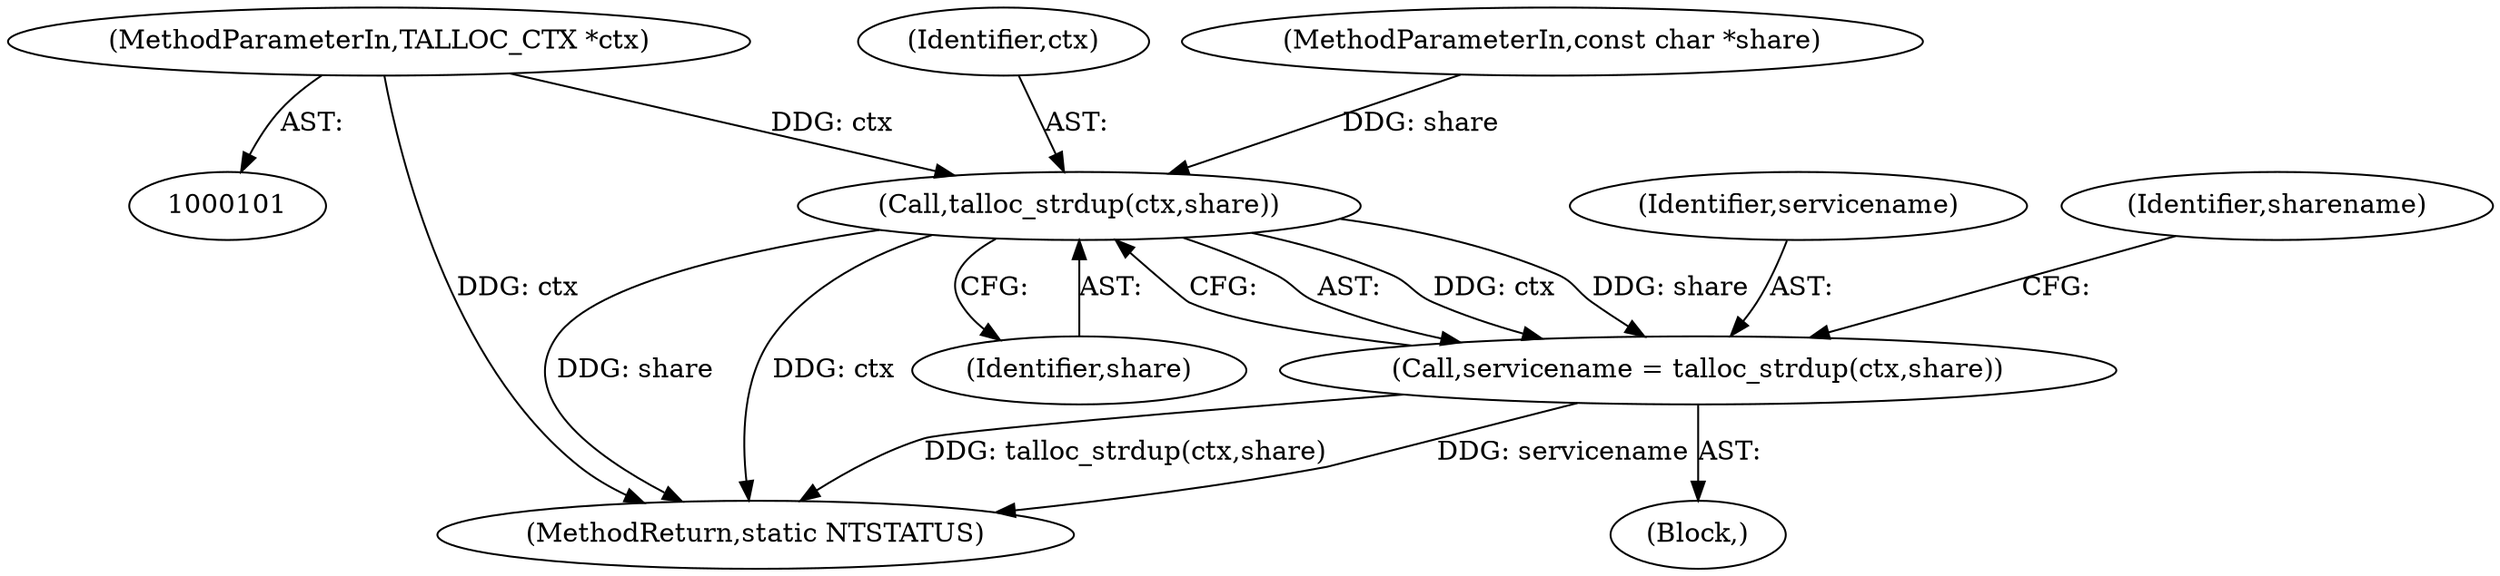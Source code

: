 digraph "0_samba_d724f835acb9f4886c0001af32cd325dbbf1f895@pointer" {
"1000102" [label="(MethodParameterIn,TALLOC_CTX *ctx)"];
"1000142" [label="(Call,talloc_strdup(ctx,share))"];
"1000140" [label="(Call,servicename = talloc_strdup(ctx,share))"];
"1000143" [label="(Identifier,ctx)"];
"1000141" [label="(Identifier,servicename)"];
"1000102" [label="(MethodParameterIn,TALLOC_CTX *ctx)"];
"1000140" [label="(Call,servicename = talloc_strdup(ctx,share))"];
"1000104" [label="(MethodParameterIn,const char *share)"];
"1000142" [label="(Call,talloc_strdup(ctx,share))"];
"1000112" [label="(Block,)"];
"1000146" [label="(Identifier,sharename)"];
"1000173" [label="(MethodReturn,static NTSTATUS)"];
"1000144" [label="(Identifier,share)"];
"1000102" -> "1000101"  [label="AST: "];
"1000102" -> "1000173"  [label="DDG: ctx"];
"1000102" -> "1000142"  [label="DDG: ctx"];
"1000142" -> "1000140"  [label="AST: "];
"1000142" -> "1000144"  [label="CFG: "];
"1000143" -> "1000142"  [label="AST: "];
"1000144" -> "1000142"  [label="AST: "];
"1000140" -> "1000142"  [label="CFG: "];
"1000142" -> "1000173"  [label="DDG: share"];
"1000142" -> "1000173"  [label="DDG: ctx"];
"1000142" -> "1000140"  [label="DDG: ctx"];
"1000142" -> "1000140"  [label="DDG: share"];
"1000104" -> "1000142"  [label="DDG: share"];
"1000140" -> "1000112"  [label="AST: "];
"1000141" -> "1000140"  [label="AST: "];
"1000146" -> "1000140"  [label="CFG: "];
"1000140" -> "1000173"  [label="DDG: talloc_strdup(ctx,share)"];
"1000140" -> "1000173"  [label="DDG: servicename"];
}
